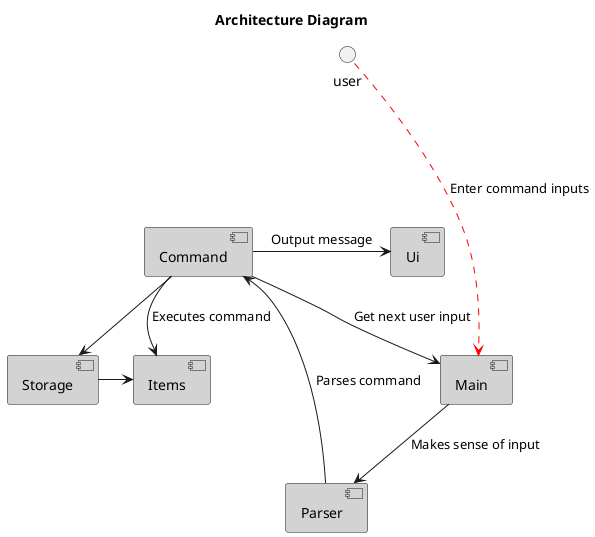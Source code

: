 @startuml
title Architecture Diagram

skinparam component {
    BackgroundColor lightgrey
}

[Main]
[Parser]
[Command]
[Storage]
[Items]
[Ui]
interface "user"

user -[hidden]-- Command

Main --> Parser : Makes sense of input
Parser --> Command : Parses command
Command --> Items : Executes command
Command -> Ui : Output message
Command --> Main : Get next user input
Storage -> Items
Command --> Storage
user -[#red].> Main : Enter command inputs

@enduml